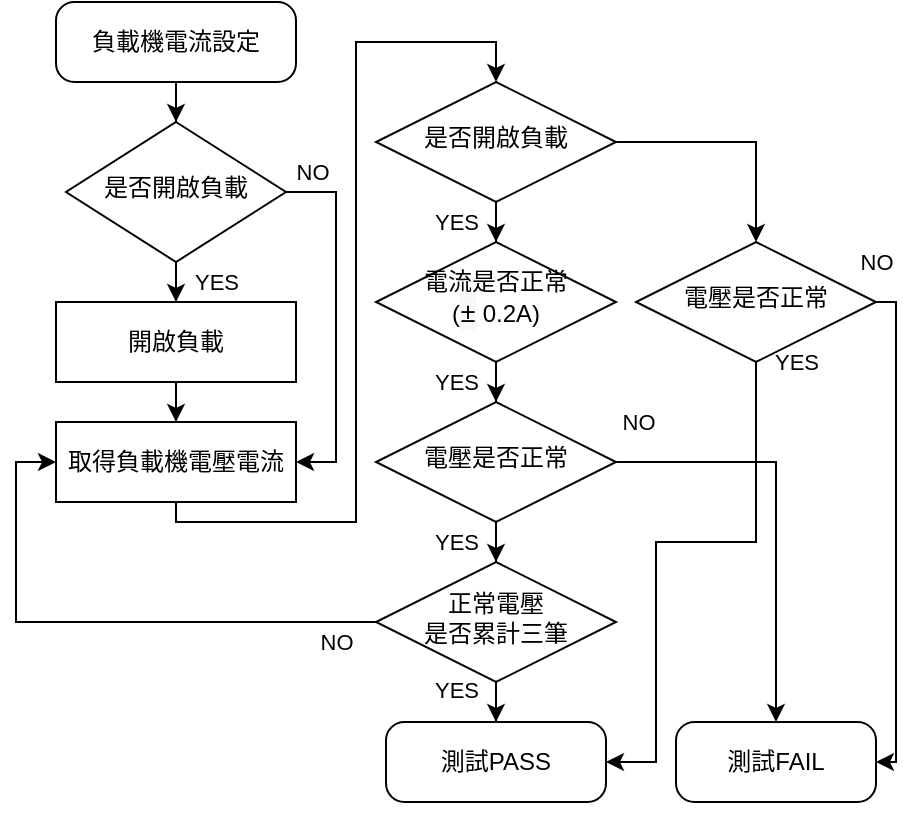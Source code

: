 <mxfile version="14.6.13" type="device"><diagram id="C5RBs43oDa-KdzZeNtuy" name="Page-1"><mxGraphModel dx="723" dy="375" grid="1" gridSize="10" guides="1" tooltips="1" connect="1" arrows="1" fold="1" page="1" pageScale="1" pageWidth="827" pageHeight="1169" math="0" shadow="0"><root><mxCell id="WIyWlLk6GJQsqaUBKTNV-0"/><mxCell id="WIyWlLk6GJQsqaUBKTNV-1" parent="WIyWlLk6GJQsqaUBKTNV-0"/><mxCell id="BKFVH6D1YpVC51T8afin-0" value="" style="edgeStyle=orthogonalEdgeStyle;rounded=0;orthogonalLoop=1;jettySize=auto;html=1;" edge="1" parent="WIyWlLk6GJQsqaUBKTNV-1" source="WIyWlLk6GJQsqaUBKTNV-3" target="WIyWlLk6GJQsqaUBKTNV-6"><mxGeometry relative="1" as="geometry"/></mxCell><mxCell id="WIyWlLk6GJQsqaUBKTNV-3" value="負載機電流設定" style="rounded=1;whiteSpace=wrap;html=1;fontSize=12;glass=0;strokeWidth=1;shadow=0;arcSize=23;" parent="WIyWlLk6GJQsqaUBKTNV-1" vertex="1"><mxGeometry x="160" y="80" width="120" height="40" as="geometry"/></mxCell><mxCell id="BKFVH6D1YpVC51T8afin-5" value="NO" style="edgeStyle=orthogonalEdgeStyle;rounded=0;orthogonalLoop=1;jettySize=auto;html=1;entryX=1;entryY=0.5;entryDx=0;entryDy=0;exitX=1;exitY=0.5;exitDx=0;exitDy=0;" edge="1" parent="WIyWlLk6GJQsqaUBKTNV-1" source="WIyWlLk6GJQsqaUBKTNV-6" target="WIyWlLk6GJQsqaUBKTNV-12"><mxGeometry x="-0.861" y="10" relative="1" as="geometry"><mxPoint x="280" y="175" as="sourcePoint"/><Array as="points"><mxPoint x="300" y="175"/><mxPoint x="300" y="310"/></Array><mxPoint as="offset"/></mxGeometry></mxCell><mxCell id="BKFVH6D1YpVC51T8afin-6" value="YES" style="edgeStyle=orthogonalEdgeStyle;rounded=0;orthogonalLoop=1;jettySize=auto;html=1;" edge="1" parent="WIyWlLk6GJQsqaUBKTNV-1" source="WIyWlLk6GJQsqaUBKTNV-6" target="BKFVH6D1YpVC51T8afin-3"><mxGeometry x="0.667" y="20" relative="1" as="geometry"><mxPoint as="offset"/></mxGeometry></mxCell><mxCell id="WIyWlLk6GJQsqaUBKTNV-6" value="是否開啟負載" style="rhombus;whiteSpace=wrap;html=1;shadow=0;fontFamily=Helvetica;fontSize=12;align=center;strokeWidth=1;spacing=6;spacingTop=-4;" parent="WIyWlLk6GJQsqaUBKTNV-1" vertex="1"><mxGeometry x="165" y="140" width="110" height="70" as="geometry"/></mxCell><mxCell id="BKFVH6D1YpVC51T8afin-9" style="edgeStyle=orthogonalEdgeStyle;rounded=0;orthogonalLoop=1;jettySize=auto;html=1;entryX=0.5;entryY=0;entryDx=0;entryDy=0;" edge="1" parent="WIyWlLk6GJQsqaUBKTNV-1" source="WIyWlLk6GJQsqaUBKTNV-12" target="BKFVH6D1YpVC51T8afin-7"><mxGeometry relative="1" as="geometry"><Array as="points"><mxPoint x="220" y="340"/><mxPoint x="310" y="340"/><mxPoint x="310" y="100"/><mxPoint x="380" y="100"/></Array></mxGeometry></mxCell><mxCell id="WIyWlLk6GJQsqaUBKTNV-12" value="取得負載機電壓電流" style="rounded=1;whiteSpace=wrap;html=1;fontSize=12;glass=0;strokeWidth=1;shadow=0;arcSize=0;" parent="WIyWlLk6GJQsqaUBKTNV-1" vertex="1"><mxGeometry x="160" y="290" width="120" height="40" as="geometry"/></mxCell><mxCell id="BKFVH6D1YpVC51T8afin-4" value="" style="edgeStyle=orthogonalEdgeStyle;rounded=0;orthogonalLoop=1;jettySize=auto;html=1;" edge="1" parent="WIyWlLk6GJQsqaUBKTNV-1" source="BKFVH6D1YpVC51T8afin-3" target="WIyWlLk6GJQsqaUBKTNV-12"><mxGeometry relative="1" as="geometry"/></mxCell><mxCell id="BKFVH6D1YpVC51T8afin-3" value="開啟負載" style="rounded=1;whiteSpace=wrap;html=1;fontSize=12;glass=0;strokeWidth=1;shadow=0;arcSize=0;" vertex="1" parent="WIyWlLk6GJQsqaUBKTNV-1"><mxGeometry x="160" y="230" width="120" height="40" as="geometry"/></mxCell><mxCell id="BKFVH6D1YpVC51T8afin-18" value="YES" style="edgeStyle=orthogonalEdgeStyle;rounded=0;orthogonalLoop=1;jettySize=auto;html=1;entryX=0.5;entryY=0;entryDx=0;entryDy=0;" edge="1" parent="WIyWlLk6GJQsqaUBKTNV-1" source="BKFVH6D1YpVC51T8afin-7" target="BKFVH6D1YpVC51T8afin-10"><mxGeometry y="20" relative="1" as="geometry"><mxPoint as="offset"/></mxGeometry></mxCell><mxCell id="BKFVH6D1YpVC51T8afin-20" style="edgeStyle=orthogonalEdgeStyle;rounded=0;orthogonalLoop=1;jettySize=auto;html=1;entryX=0.5;entryY=0;entryDx=0;entryDy=0;" edge="1" parent="WIyWlLk6GJQsqaUBKTNV-1" source="BKFVH6D1YpVC51T8afin-7" target="BKFVH6D1YpVC51T8afin-19"><mxGeometry relative="1" as="geometry"/></mxCell><mxCell id="BKFVH6D1YpVC51T8afin-7" value="是否開啟負載" style="rhombus;whiteSpace=wrap;html=1;shadow=0;fontFamily=Helvetica;fontSize=12;align=center;strokeWidth=1;spacing=6;spacingTop=-4;" vertex="1" parent="WIyWlLk6GJQsqaUBKTNV-1"><mxGeometry x="320" y="120" width="120" height="60" as="geometry"/></mxCell><mxCell id="BKFVH6D1YpVC51T8afin-15" value="YES" style="edgeStyle=orthogonalEdgeStyle;rounded=0;orthogonalLoop=1;jettySize=auto;html=1;" edge="1" parent="WIyWlLk6GJQsqaUBKTNV-1" source="BKFVH6D1YpVC51T8afin-10" target="BKFVH6D1YpVC51T8afin-11"><mxGeometry x="0.667" y="-20" relative="1" as="geometry"><mxPoint as="offset"/></mxGeometry></mxCell><mxCell id="BKFVH6D1YpVC51T8afin-10" value="電流是否正常&lt;br&gt;(&lt;span style=&quot;font-family: &amp;#34;open sans&amp;#34; , &amp;#34;helvetica&amp;#34; , &amp;#34;arial&amp;#34; , sans-serif ; font-size: 14px ; background-color: rgb(247 , 247 , 247)&quot;&gt;±&lt;/span&gt;&amp;nbsp;0.2A)" style="rhombus;whiteSpace=wrap;html=1;shadow=0;fontFamily=Helvetica;fontSize=12;align=center;strokeWidth=1;spacing=6;spacingTop=-4;" vertex="1" parent="WIyWlLk6GJQsqaUBKTNV-1"><mxGeometry x="320" y="200" width="120" height="60" as="geometry"/></mxCell><mxCell id="BKFVH6D1YpVC51T8afin-23" value="NO" style="edgeStyle=orthogonalEdgeStyle;rounded=0;orthogonalLoop=1;jettySize=auto;html=1;entryX=0.5;entryY=0;entryDx=0;entryDy=0;" edge="1" parent="WIyWlLk6GJQsqaUBKTNV-1" source="BKFVH6D1YpVC51T8afin-11" target="BKFVH6D1YpVC51T8afin-21"><mxGeometry x="-0.9" y="20" relative="1" as="geometry"><Array as="points"><mxPoint x="520" y="310"/></Array><mxPoint as="offset"/></mxGeometry></mxCell><mxCell id="BKFVH6D1YpVC51T8afin-29" value="YES" style="edgeStyle=orthogonalEdgeStyle;rounded=0;orthogonalLoop=1;jettySize=auto;html=1;" edge="1" parent="WIyWlLk6GJQsqaUBKTNV-1" source="BKFVH6D1YpVC51T8afin-11" target="BKFVH6D1YpVC51T8afin-26"><mxGeometry x="0.667" y="-20" relative="1" as="geometry"><mxPoint as="offset"/></mxGeometry></mxCell><mxCell id="BKFVH6D1YpVC51T8afin-11" value="電壓是否正常&lt;br&gt;" style="rhombus;whiteSpace=wrap;html=1;shadow=0;fontFamily=Helvetica;fontSize=12;align=center;strokeWidth=1;spacing=6;spacingTop=-4;" vertex="1" parent="WIyWlLk6GJQsqaUBKTNV-1"><mxGeometry x="320" y="280" width="120" height="60" as="geometry"/></mxCell><mxCell id="BKFVH6D1YpVC51T8afin-30" value="YES" style="edgeStyle=orthogonalEdgeStyle;rounded=0;orthogonalLoop=1;jettySize=auto;html=1;entryX=1;entryY=0.5;entryDx=0;entryDy=0;" edge="1" parent="WIyWlLk6GJQsqaUBKTNV-1" source="BKFVH6D1YpVC51T8afin-19" target="BKFVH6D1YpVC51T8afin-22"><mxGeometry x="-1" y="20" relative="1" as="geometry"><Array as="points"><mxPoint x="510" y="350"/><mxPoint x="460" y="350"/><mxPoint x="460" y="460"/></Array><mxPoint as="offset"/></mxGeometry></mxCell><mxCell id="BKFVH6D1YpVC51T8afin-31" value="NO" style="edgeStyle=orthogonalEdgeStyle;rounded=0;orthogonalLoop=1;jettySize=auto;html=1;entryX=1;entryY=0.5;entryDx=0;entryDy=0;" edge="1" parent="WIyWlLk6GJQsqaUBKTNV-1" source="BKFVH6D1YpVC51T8afin-19" target="BKFVH6D1YpVC51T8afin-21"><mxGeometry x="-1" y="20" relative="1" as="geometry"><Array as="points"><mxPoint x="580" y="230"/><mxPoint x="580" y="460"/></Array><mxPoint as="offset"/></mxGeometry></mxCell><mxCell id="BKFVH6D1YpVC51T8afin-19" value="電壓是否正常" style="rhombus;whiteSpace=wrap;html=1;shadow=0;fontFamily=Helvetica;fontSize=12;align=center;strokeWidth=1;spacing=6;spacingTop=-4;" vertex="1" parent="WIyWlLk6GJQsqaUBKTNV-1"><mxGeometry x="450" y="200" width="120" height="60" as="geometry"/></mxCell><mxCell id="BKFVH6D1YpVC51T8afin-21" value="測試FAIL" style="rounded=1;whiteSpace=wrap;html=1;fontSize=12;glass=0;strokeWidth=1;shadow=0;arcSize=23;" vertex="1" parent="WIyWlLk6GJQsqaUBKTNV-1"><mxGeometry x="470" y="440" width="100" height="40" as="geometry"/></mxCell><mxCell id="BKFVH6D1YpVC51T8afin-22" value="測試PASS" style="rounded=1;whiteSpace=wrap;html=1;fontSize=12;glass=0;strokeWidth=1;shadow=0;arcSize=23;" vertex="1" parent="WIyWlLk6GJQsqaUBKTNV-1"><mxGeometry x="325" y="440" width="110" height="40" as="geometry"/></mxCell><mxCell id="BKFVH6D1YpVC51T8afin-25" style="edgeStyle=orthogonalEdgeStyle;rounded=0;orthogonalLoop=1;jettySize=auto;html=1;exitX=0.5;exitY=1;exitDx=0;exitDy=0;" edge="1" parent="WIyWlLk6GJQsqaUBKTNV-1" source="BKFVH6D1YpVC51T8afin-22" target="BKFVH6D1YpVC51T8afin-22"><mxGeometry relative="1" as="geometry"/></mxCell><mxCell id="BKFVH6D1YpVC51T8afin-27" value="NO" style="edgeStyle=orthogonalEdgeStyle;rounded=0;orthogonalLoop=1;jettySize=auto;html=1;entryX=0;entryY=0.5;entryDx=0;entryDy=0;" edge="1" parent="WIyWlLk6GJQsqaUBKTNV-1" source="BKFVH6D1YpVC51T8afin-26" target="WIyWlLk6GJQsqaUBKTNV-12"><mxGeometry x="-0.852" y="10" relative="1" as="geometry"><mxPoint as="offset"/></mxGeometry></mxCell><mxCell id="BKFVH6D1YpVC51T8afin-28" value="YES" style="edgeStyle=orthogonalEdgeStyle;rounded=0;orthogonalLoop=1;jettySize=auto;html=1;entryX=0.5;entryY=0;entryDx=0;entryDy=0;" edge="1" parent="WIyWlLk6GJQsqaUBKTNV-1" source="BKFVH6D1YpVC51T8afin-26" target="BKFVH6D1YpVC51T8afin-22"><mxGeometry x="0.2" y="20" relative="1" as="geometry"><mxPoint as="offset"/></mxGeometry></mxCell><mxCell id="BKFVH6D1YpVC51T8afin-26" value="正常電壓&lt;br&gt;是否累計三筆" style="rhombus;whiteSpace=wrap;html=1;shadow=0;fontFamily=Helvetica;fontSize=12;align=center;strokeWidth=1;spacing=6;spacingTop=-4;" vertex="1" parent="WIyWlLk6GJQsqaUBKTNV-1"><mxGeometry x="320" y="360" width="120" height="60" as="geometry"/></mxCell></root></mxGraphModel></diagram></mxfile>